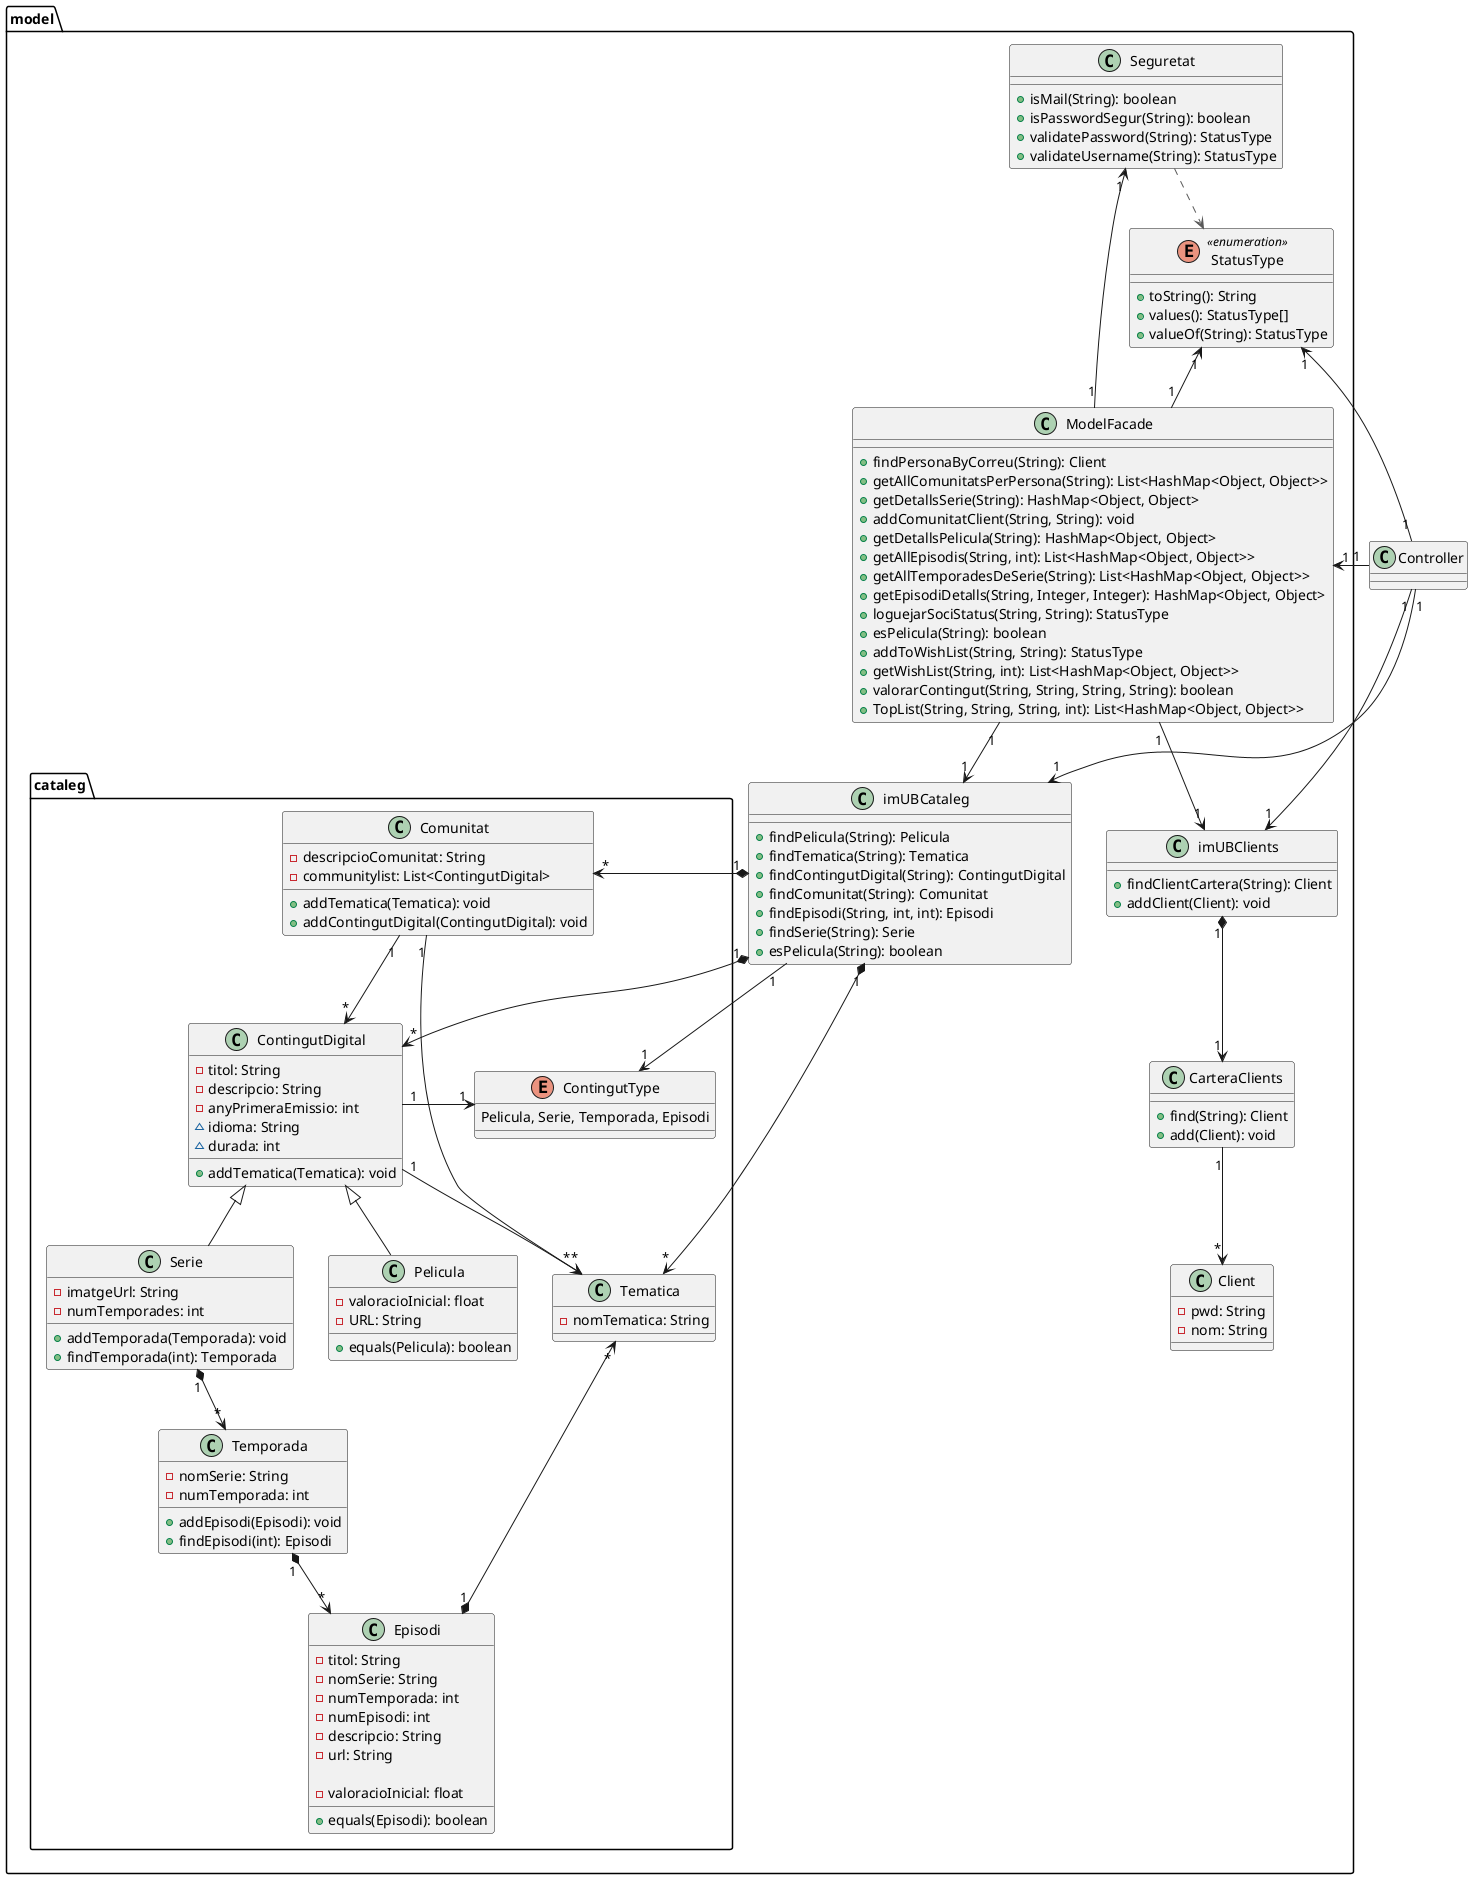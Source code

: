 @startuml


package model {
class CarteraClients {
  + find(String): Client
  + add(Client): void
}
class Client {
  - pwd: String
  - nom: String

}
class ModelFacade {
  + findPersonaByCorreu(String): Client
  + getAllComunitatsPerPersona(String): List<HashMap<Object, Object>>
  + getDetallsSerie(String): HashMap<Object, Object>
  + addComunitatClient(String, String): void
  + getDetallsPelicula(String): HashMap<Object, Object>
  + getAllEpisodis(String, int): List<HashMap<Object, Object>>
  + getAllTemporadesDeSerie(String): List<HashMap<Object, Object>>
  + getEpisodiDetalls(String, Integer, Integer): HashMap<Object, Object>
  + loguejarSociStatus(String, String): StatusType
  + esPelicula(String): boolean
  + addToWishList(String, String): StatusType
  + getWishList(String, int): List<HashMap<Object, Object>>
  + valorarContingut(String, String, String, String): boolean
  + TopList(String, String, String, int): List<HashMap<Object, Object>>
}

package cataleg {
class Comunitat {
  - descripcioComunitat: String
  - communitylist: List<ContingutDigital>
  + addTematica(Tematica): void
  + addContingutDigital(ContingutDigital): void
}


enum ContingutType {
  Pelicula, Serie, Temporada, Episodi
}

class ContingutDigital {
    - titol: String
    - descripcio: String
    - anyPrimeraEmissio: int
    ~ idioma: String
  ~ durada: int
  + addTematica(Tematica): void

}



class Episodi {
  - titol: String
  - nomSerie: String
  - numTemporada: int
  - numEpisodi: int
  - descripcio: String
  - url: String

  - valoracioInicial: float
  + equals(Episodi): boolean


}

class Pelicula {
    - valoracioInicial: float
    - URL: String
    + equals(Pelicula): boolean

}


class Serie {
  - imatgeUrl: String
   - numTemporades: int
     + addTemporada(Temporada): void
     + findTemporada(int): Temporada

}

class Tematica {
  - nomTematica: String
}
class Temporada {
  -  nomSerie: String
  - numTemporada: int
  + addEpisodi(Episodi): void
  + findEpisodi(int): Episodi

}
}
enum StatusType << enumeration >> {
  + toString(): String
  + values(): StatusType[]
  + valueOf(String): StatusType
}

class imUBCataleg {
  + findPelicula(String): Pelicula
  + findTematica(String): Tematica
  + findContingutDigital(String): ContingutDigital
  + findComunitat(String): Comunitat
  + findEpisodi(String, int, int): Episodi
  + findSerie(String): Serie
  + esPelicula(String): boolean

}
class imUBClients {
  + findClientCartera(String): Client
  + addClient(Client): void
}
class Seguretat {
  + isMail(String): boolean
  + isPasswordSegur(String): boolean
  + validatePassword(String): StatusType
  + validateUsername(String): StatusType
}
}





Controller         "1" -down->"1"  imUBCataleg
Controller       "1" -down->"1" imUBClients
imUBClients       "1" *--> "1"  CarteraClients

Controller         "1" -left->"1" ModelFacade
Controller         "1" -->"1" StatusType
ModelFacade         "1" -up->"1" StatusType
CarteraClients    "1" -down->"*" Client

imUBCataleg       "1" *-down-> "*" Comunitat
imUBCataleg        "1" *-down-> "*" ContingutDigital
imUBCataleg       "1" *-left-> "*"  Tematica

ContingutDigital  "1" -->"*" Tematica

Comunitat         "1" -->"*" ContingutDigital
Comunitat         "1" -down->"*" Tematica

Episodi           "1" *-left->"*" Tematica

ModelFacade       "1" -down-> "1" imUBCataleg
ModelFacade       "1" -down-> "1" imUBClients
imUBCataleg       "1" --> "1" ContingutType

Pelicula           -up-|>  ContingutDigital

ModelFacade "1"-up-> "1"Seguretat
Seguretat          -[#595959,dashed]->  StatusType        
Serie           -up-|>  ContingutDigital
Serie             "1"*--> "*" Temporada
Temporada         "1" *--> "*" Episodi

ContingutDigital "1" -right->"1" ContingutType

@enduml
